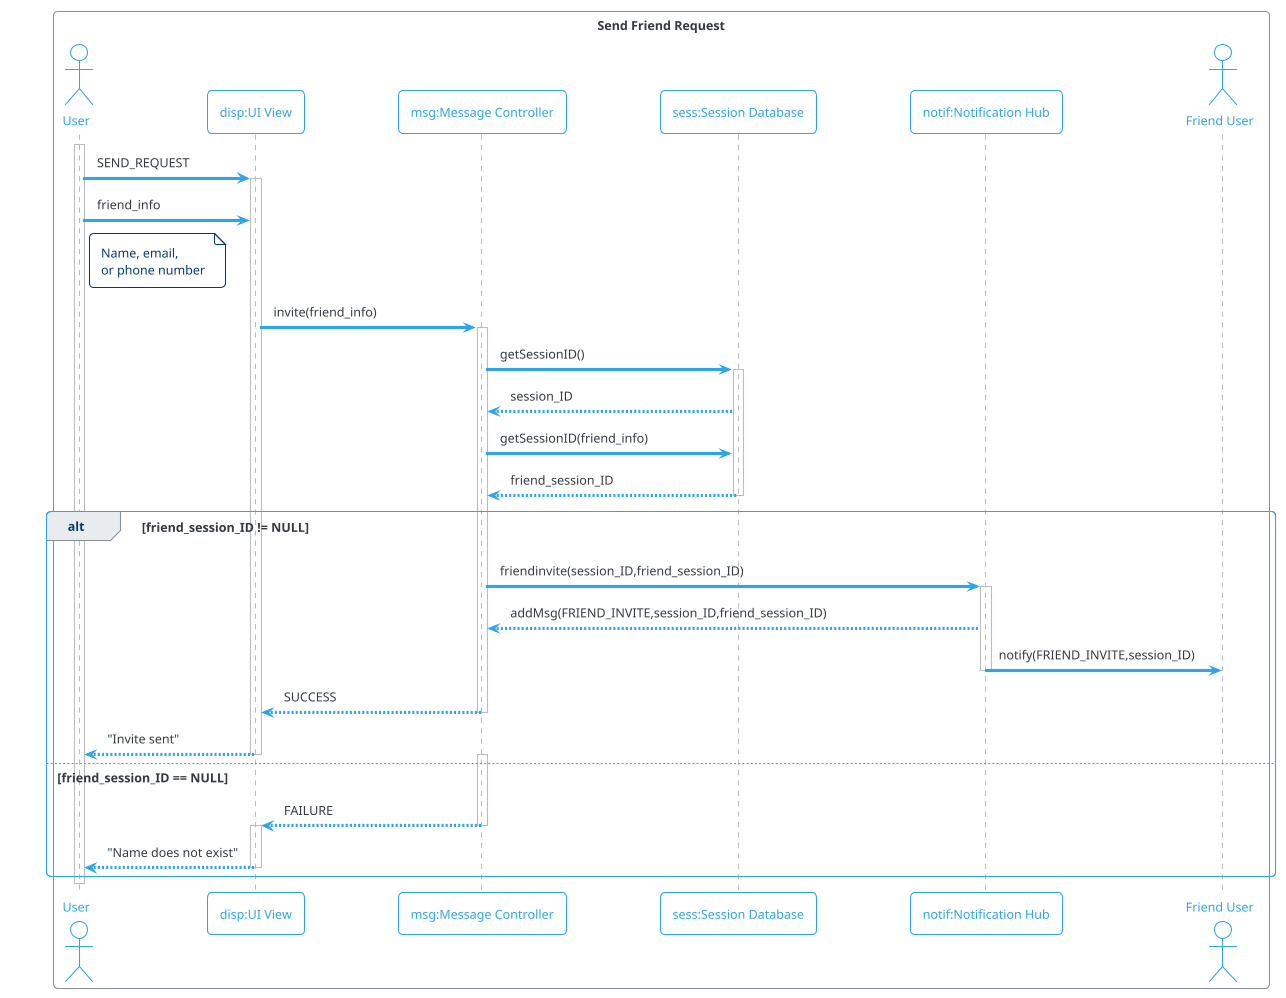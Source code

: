@startuml
!theme cerulean-outline
box "Send Friend Request"
actor "User" as user
participant "disp:UI View" as disp
participant "msg:Message Controller" as msg
participant "sess:Session Database" as sess
participant "notif:Notification Hub" as notif
actor "Friend User" as friend
end box
activate user
user -> disp ++ : SEND_REQUEST
user -> disp : friend_info
note right of user
  Name, email, 
  or phone number
end note
disp -> msg ++ : invite(friend_info)
msg -> sess ++ : getSessionID()
sess --> msg : session_ID
msg -> sess : getSessionID(friend_info)
sess --> msg -- : friend_session_ID
alt friend_session_ID != NULL
  msg -> notif ++ : friendinvite(session_ID,friend_session_ID)
  notif --> msg : addMsg(FRIEND_INVITE,session_ID,friend_session_ID)
  notif -> friend --: notify(FRIEND_INVITE,session_ID)
  msg --> disp -- : SUCCESS
  disp --> user -- : "Invite sent"
else friend_session_ID == NULL
  activate msg
  msg --> disp --++: FAILURE
  disp --> user -- : "Name does not exist"
end
deactivate user
@enduml
